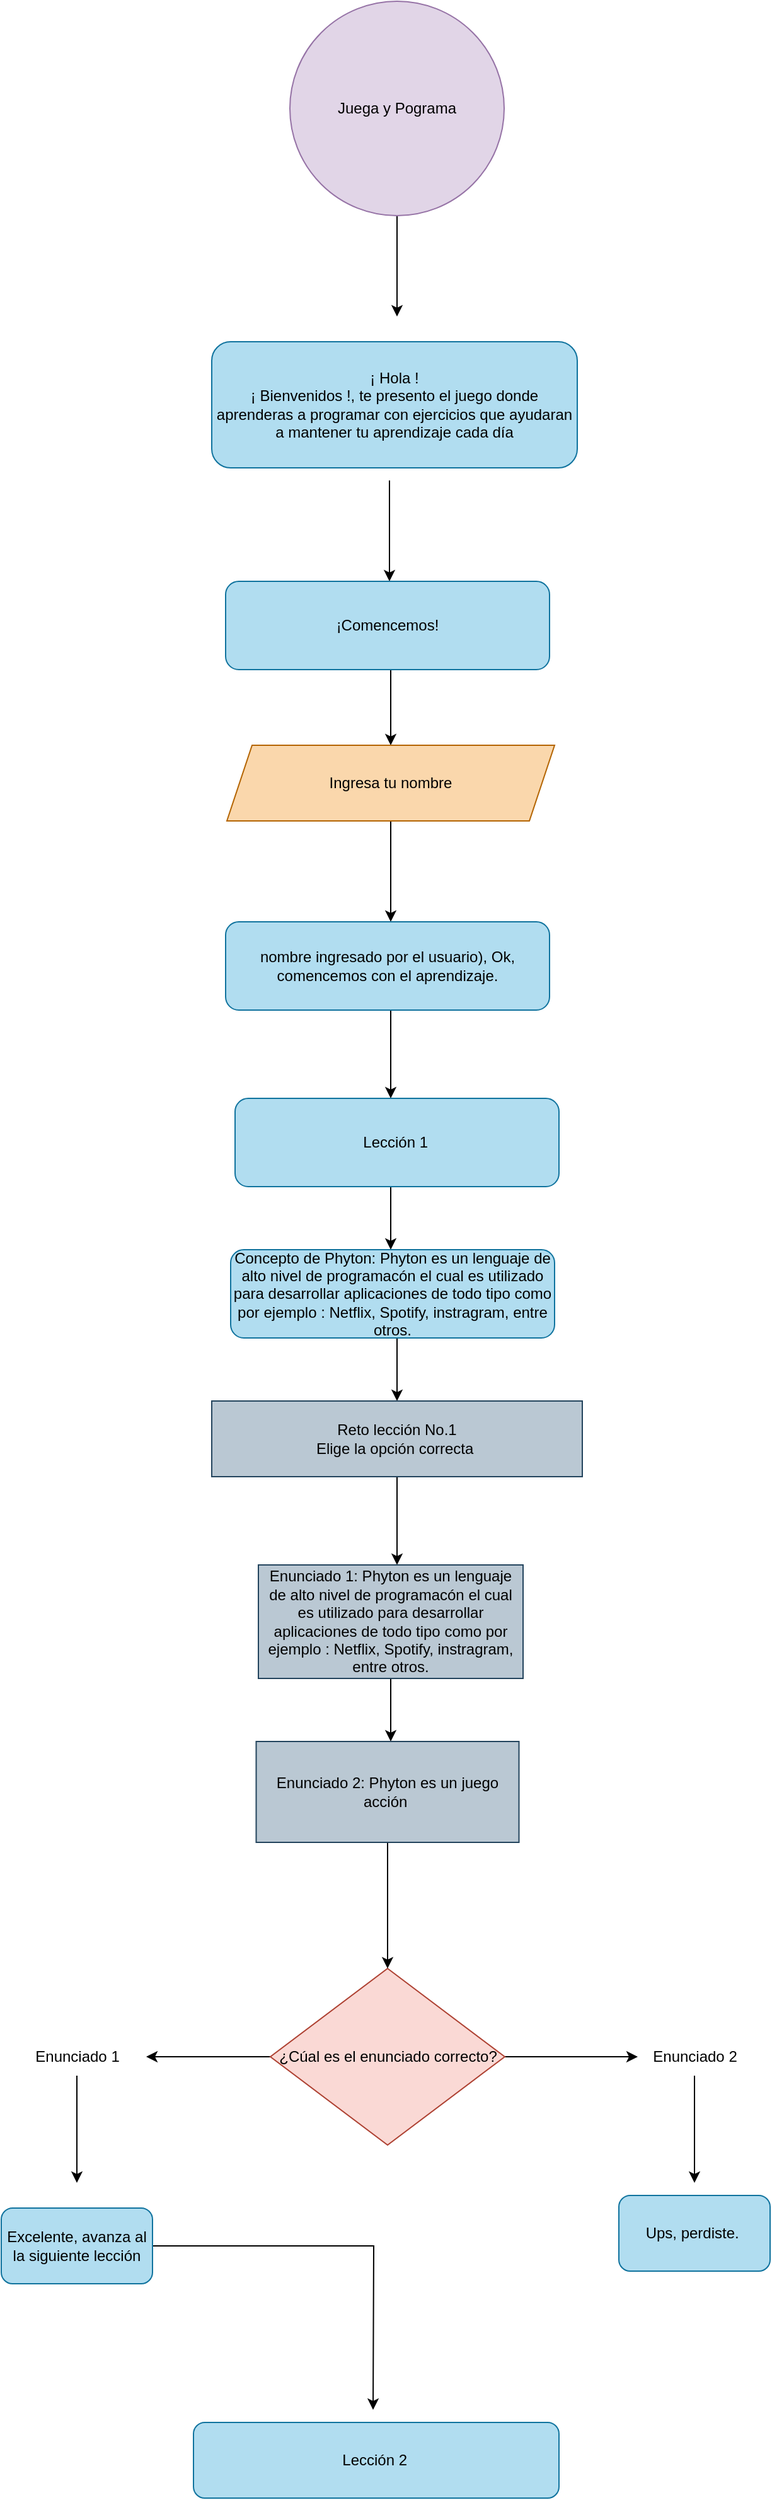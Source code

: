 <mxfile version="21.7.4" type="github">
  <diagram name="Página-1" id="wZ6IoTYDzUvtT-8nd7Mi">
    <mxGraphModel dx="880" dy="470" grid="1" gridSize="10" guides="1" tooltips="1" connect="1" arrows="1" fold="1" page="1" pageScale="1" pageWidth="827" pageHeight="1169" math="0" shadow="0">
      <root>
        <mxCell id="0" />
        <mxCell id="1" parent="0" />
        <mxCell id="Ye6Lir1v8M7o-369fLMi-2" style="edgeStyle=orthogonalEdgeStyle;rounded=0;orthogonalLoop=1;jettySize=auto;html=1;" edge="1" parent="1" source="Ye6Lir1v8M7o-369fLMi-1">
          <mxGeometry relative="1" as="geometry">
            <mxPoint x="419" y="290" as="targetPoint" />
          </mxGeometry>
        </mxCell>
        <mxCell id="Ye6Lir1v8M7o-369fLMi-1" value="Juega y Pograma" style="ellipse;whiteSpace=wrap;html=1;aspect=fixed;fillColor=#e1d5e7;strokeColor=#9673a6;" vertex="1" parent="1">
          <mxGeometry x="334" y="40" width="170" height="170" as="geometry" />
        </mxCell>
        <mxCell id="Ye6Lir1v8M7o-369fLMi-4" style="edgeStyle=orthogonalEdgeStyle;rounded=0;orthogonalLoop=1;jettySize=auto;html=1;" edge="1" parent="1">
          <mxGeometry relative="1" as="geometry">
            <mxPoint x="413" y="500" as="targetPoint" />
            <mxPoint x="413" y="420" as="sourcePoint" />
          </mxGeometry>
        </mxCell>
        <mxCell id="Ye6Lir1v8M7o-369fLMi-6" style="edgeStyle=orthogonalEdgeStyle;rounded=0;orthogonalLoop=1;jettySize=auto;html=1;" edge="1" parent="1">
          <mxGeometry relative="1" as="geometry">
            <mxPoint x="414" y="630" as="targetPoint" />
            <mxPoint x="414" y="570" as="sourcePoint" />
          </mxGeometry>
        </mxCell>
        <mxCell id="Ye6Lir1v8M7o-369fLMi-18" style="edgeStyle=orthogonalEdgeStyle;rounded=0;orthogonalLoop=1;jettySize=auto;html=1;exitX=0.5;exitY=1;exitDx=0;exitDy=0;entryX=0.5;entryY=0;entryDx=0;entryDy=0;" edge="1" parent="1" source="Ye6Lir1v8M7o-369fLMi-7">
          <mxGeometry relative="1" as="geometry">
            <mxPoint x="414" y="770" as="targetPoint" />
          </mxGeometry>
        </mxCell>
        <mxCell id="Ye6Lir1v8M7o-369fLMi-7" value="Ingresa tu nombre" style="shape=parallelogram;perimeter=parallelogramPerimeter;whiteSpace=wrap;html=1;fixedSize=1;fillColor=#fad7ac;strokeColor=#b46504;" vertex="1" parent="1">
          <mxGeometry x="284" y="630" width="260" height="60" as="geometry" />
        </mxCell>
        <mxCell id="Ye6Lir1v8M7o-369fLMi-13" value="" style="edgeStyle=orthogonalEdgeStyle;rounded=0;orthogonalLoop=1;jettySize=auto;html=1;" edge="1" parent="1">
          <mxGeometry relative="1" as="geometry">
            <mxPoint x="414" y="830" as="sourcePoint" />
            <mxPoint x="414" y="910" as="targetPoint" />
          </mxGeometry>
        </mxCell>
        <mxCell id="Ye6Lir1v8M7o-369fLMi-15" style="edgeStyle=orthogonalEdgeStyle;rounded=0;orthogonalLoop=1;jettySize=auto;html=1;exitX=0.5;exitY=1;exitDx=0;exitDy=0;" edge="1" parent="1">
          <mxGeometry relative="1" as="geometry">
            <mxPoint x="414" y="1030" as="targetPoint" />
            <mxPoint x="414" y="970" as="sourcePoint" />
          </mxGeometry>
        </mxCell>
        <mxCell id="Ye6Lir1v8M7o-369fLMi-19" style="edgeStyle=orthogonalEdgeStyle;rounded=0;orthogonalLoop=1;jettySize=auto;html=1;" edge="1" parent="1">
          <mxGeometry relative="1" as="geometry">
            <mxPoint x="419" y="1150" as="targetPoint" />
            <mxPoint x="419" y="1100" as="sourcePoint" />
          </mxGeometry>
        </mxCell>
        <mxCell id="Ye6Lir1v8M7o-369fLMi-21" style="edgeStyle=orthogonalEdgeStyle;rounded=0;orthogonalLoop=1;jettySize=auto;html=1;" edge="1" parent="1" source="Ye6Lir1v8M7o-369fLMi-20">
          <mxGeometry relative="1" as="geometry">
            <mxPoint x="419" y="1280" as="targetPoint" />
          </mxGeometry>
        </mxCell>
        <mxCell id="Ye6Lir1v8M7o-369fLMi-20" value="Reto lección No.1&lt;br&gt;Elige la opción correcta&amp;nbsp;" style="rounded=0;whiteSpace=wrap;html=1;fillColor=#bac8d3;strokeColor=#23445d;" vertex="1" parent="1">
          <mxGeometry x="272" y="1150" width="294" height="60" as="geometry" />
        </mxCell>
        <mxCell id="Ye6Lir1v8M7o-369fLMi-22" value="¡ Hola !&lt;br style=&quot;border-color: var(--border-color);&quot;&gt;¡ Bienvenidos !, te presento el juego donde aprenderas a programar con ejercicios que ayudaran a mantener tu aprendizaje cada día" style="rounded=1;whiteSpace=wrap;html=1;fillColor=#b1ddf0;strokeColor=#10739e;" vertex="1" parent="1">
          <mxGeometry x="272" y="310" width="290" height="100" as="geometry" />
        </mxCell>
        <mxCell id="Ye6Lir1v8M7o-369fLMi-23" value="¡Comencemos!" style="rounded=1;whiteSpace=wrap;html=1;fillColor=#b1ddf0;strokeColor=#10739e;" vertex="1" parent="1">
          <mxGeometry x="283" y="500" width="257" height="70" as="geometry" />
        </mxCell>
        <mxCell id="Ye6Lir1v8M7o-369fLMi-24" value="nombre ingresado por el usuario), Ok, comencemos con el aprendizaje." style="rounded=1;whiteSpace=wrap;html=1;fillColor=#b1ddf0;strokeColor=#10739e;" vertex="1" parent="1">
          <mxGeometry x="283" y="770" width="257" height="70" as="geometry" />
        </mxCell>
        <mxCell id="Ye6Lir1v8M7o-369fLMi-25" value="Lección 1&amp;nbsp;" style="rounded=1;whiteSpace=wrap;html=1;fillColor=#b1ddf0;strokeColor=#10739e;" vertex="1" parent="1">
          <mxGeometry x="290.5" y="910" width="257" height="70" as="geometry" />
        </mxCell>
        <mxCell id="Ye6Lir1v8M7o-369fLMi-26" value="Concepto de Phyton: Phyton es un lenguaje de alto nivel de programacón el cual es utilizado para desarrollar aplicaciones de todo tipo como por ejemplo : Netflix, Spotify, instragram, entre otros." style="rounded=1;whiteSpace=wrap;html=1;fillColor=#b1ddf0;strokeColor=#10739e;" vertex="1" parent="1">
          <mxGeometry x="287" y="1030" width="257" height="70" as="geometry" />
        </mxCell>
        <mxCell id="Ye6Lir1v8M7o-369fLMi-39" style="edgeStyle=orthogonalEdgeStyle;rounded=0;orthogonalLoop=1;jettySize=auto;html=1;exitX=0;exitY=0.5;exitDx=0;exitDy=0;" edge="1" parent="1" source="Ye6Lir1v8M7o-369fLMi-28">
          <mxGeometry relative="1" as="geometry">
            <mxPoint x="220" y="1670" as="targetPoint" />
          </mxGeometry>
        </mxCell>
        <mxCell id="Ye6Lir1v8M7o-369fLMi-40" style="edgeStyle=orthogonalEdgeStyle;rounded=0;orthogonalLoop=1;jettySize=auto;html=1;exitX=1;exitY=0.5;exitDx=0;exitDy=0;" edge="1" parent="1" source="Ye6Lir1v8M7o-369fLMi-28">
          <mxGeometry relative="1" as="geometry">
            <mxPoint x="610" y="1670" as="targetPoint" />
          </mxGeometry>
        </mxCell>
        <mxCell id="Ye6Lir1v8M7o-369fLMi-28" value="¿Cúal es el enunciado correcto?" style="rhombus;whiteSpace=wrap;html=1;fillColor=#fad9d5;strokeColor=#ae4132;" vertex="1" parent="1">
          <mxGeometry x="318.5" y="1600" width="186" height="140" as="geometry" />
        </mxCell>
        <mxCell id="Ye6Lir1v8M7o-369fLMi-37" style="edgeStyle=orthogonalEdgeStyle;rounded=0;orthogonalLoop=1;jettySize=auto;html=1;exitX=0.5;exitY=1;exitDx=0;exitDy=0;" edge="1" parent="1" source="Ye6Lir1v8M7o-369fLMi-32">
          <mxGeometry relative="1" as="geometry">
            <mxPoint x="414" y="1420" as="targetPoint" />
          </mxGeometry>
        </mxCell>
        <mxCell id="Ye6Lir1v8M7o-369fLMi-32" value="Enunciado 1: Phyton es un lenguaje de alto nivel de programacón el cual es utilizado para desarrollar aplicaciones de todo tipo como por ejemplo : Netflix, Spotify, instragram, entre otros." style="rounded=0;whiteSpace=wrap;html=1;fillColor=#bac8d3;strokeColor=#23445d;" vertex="1" parent="1">
          <mxGeometry x="309" y="1280" width="210" height="90" as="geometry" />
        </mxCell>
        <mxCell id="Ye6Lir1v8M7o-369fLMi-38" style="edgeStyle=orthogonalEdgeStyle;rounded=0;orthogonalLoop=1;jettySize=auto;html=1;exitX=0.5;exitY=1;exitDx=0;exitDy=0;entryX=0.5;entryY=0;entryDx=0;entryDy=0;" edge="1" parent="1" source="Ye6Lir1v8M7o-369fLMi-33" target="Ye6Lir1v8M7o-369fLMi-28">
          <mxGeometry relative="1" as="geometry" />
        </mxCell>
        <mxCell id="Ye6Lir1v8M7o-369fLMi-33" value="Enunciado 2: Phyton es un juego acción&amp;nbsp;" style="rounded=0;whiteSpace=wrap;html=1;fillColor=#bac8d3;strokeColor=#23445d;" vertex="1" parent="1">
          <mxGeometry x="307.25" y="1420" width="208.5" height="80" as="geometry" />
        </mxCell>
        <mxCell id="Ye6Lir1v8M7o-369fLMi-45" style="edgeStyle=orthogonalEdgeStyle;rounded=0;orthogonalLoop=1;jettySize=auto;html=1;" edge="1" parent="1" source="Ye6Lir1v8M7o-369fLMi-43">
          <mxGeometry relative="1" as="geometry">
            <mxPoint x="165" y="1770" as="targetPoint" />
          </mxGeometry>
        </mxCell>
        <mxCell id="Ye6Lir1v8M7o-369fLMi-43" value="Enunciado 1" style="text;html=1;align=center;verticalAlign=middle;resizable=0;points=[];autosize=1;strokeColor=none;fillColor=none;" vertex="1" parent="1">
          <mxGeometry x="120" y="1655" width="90" height="30" as="geometry" />
        </mxCell>
        <mxCell id="Ye6Lir1v8M7o-369fLMi-49" style="edgeStyle=orthogonalEdgeStyle;rounded=0;orthogonalLoop=1;jettySize=auto;html=1;" edge="1" parent="1" source="Ye6Lir1v8M7o-369fLMi-44">
          <mxGeometry relative="1" as="geometry">
            <mxPoint x="655" y="1770" as="targetPoint" />
          </mxGeometry>
        </mxCell>
        <mxCell id="Ye6Lir1v8M7o-369fLMi-44" value="Enunciado 2" style="text;html=1;align=center;verticalAlign=middle;resizable=0;points=[];autosize=1;strokeColor=none;fillColor=none;" vertex="1" parent="1">
          <mxGeometry x="610" y="1655" width="90" height="30" as="geometry" />
        </mxCell>
        <mxCell id="Ye6Lir1v8M7o-369fLMi-50" style="edgeStyle=orthogonalEdgeStyle;rounded=0;orthogonalLoop=1;jettySize=auto;html=1;" edge="1" parent="1" source="Ye6Lir1v8M7o-369fLMi-46">
          <mxGeometry relative="1" as="geometry">
            <mxPoint x="400" y="1950" as="targetPoint" />
          </mxGeometry>
        </mxCell>
        <mxCell id="Ye6Lir1v8M7o-369fLMi-46" value="Excelente, avanza al la siguiente lección" style="rounded=1;whiteSpace=wrap;html=1;fillColor=#b1ddf0;strokeColor=#10739e;" vertex="1" parent="1">
          <mxGeometry x="105" y="1790" width="120" height="60" as="geometry" />
        </mxCell>
        <mxCell id="Ye6Lir1v8M7o-369fLMi-48" value="Ups, perdiste.&amp;nbsp;" style="rounded=1;whiteSpace=wrap;html=1;fillColor=#b1ddf0;strokeColor=#10739e;" vertex="1" parent="1">
          <mxGeometry x="595" y="1780" width="120" height="60" as="geometry" />
        </mxCell>
        <mxCell id="Ye6Lir1v8M7o-369fLMi-51" value="Lección 2&amp;nbsp;" style="rounded=1;whiteSpace=wrap;html=1;fillColor=#b1ddf0;strokeColor=#10739e;" vertex="1" parent="1">
          <mxGeometry x="257.5" y="1960" width="290" height="60" as="geometry" />
        </mxCell>
      </root>
    </mxGraphModel>
  </diagram>
</mxfile>
